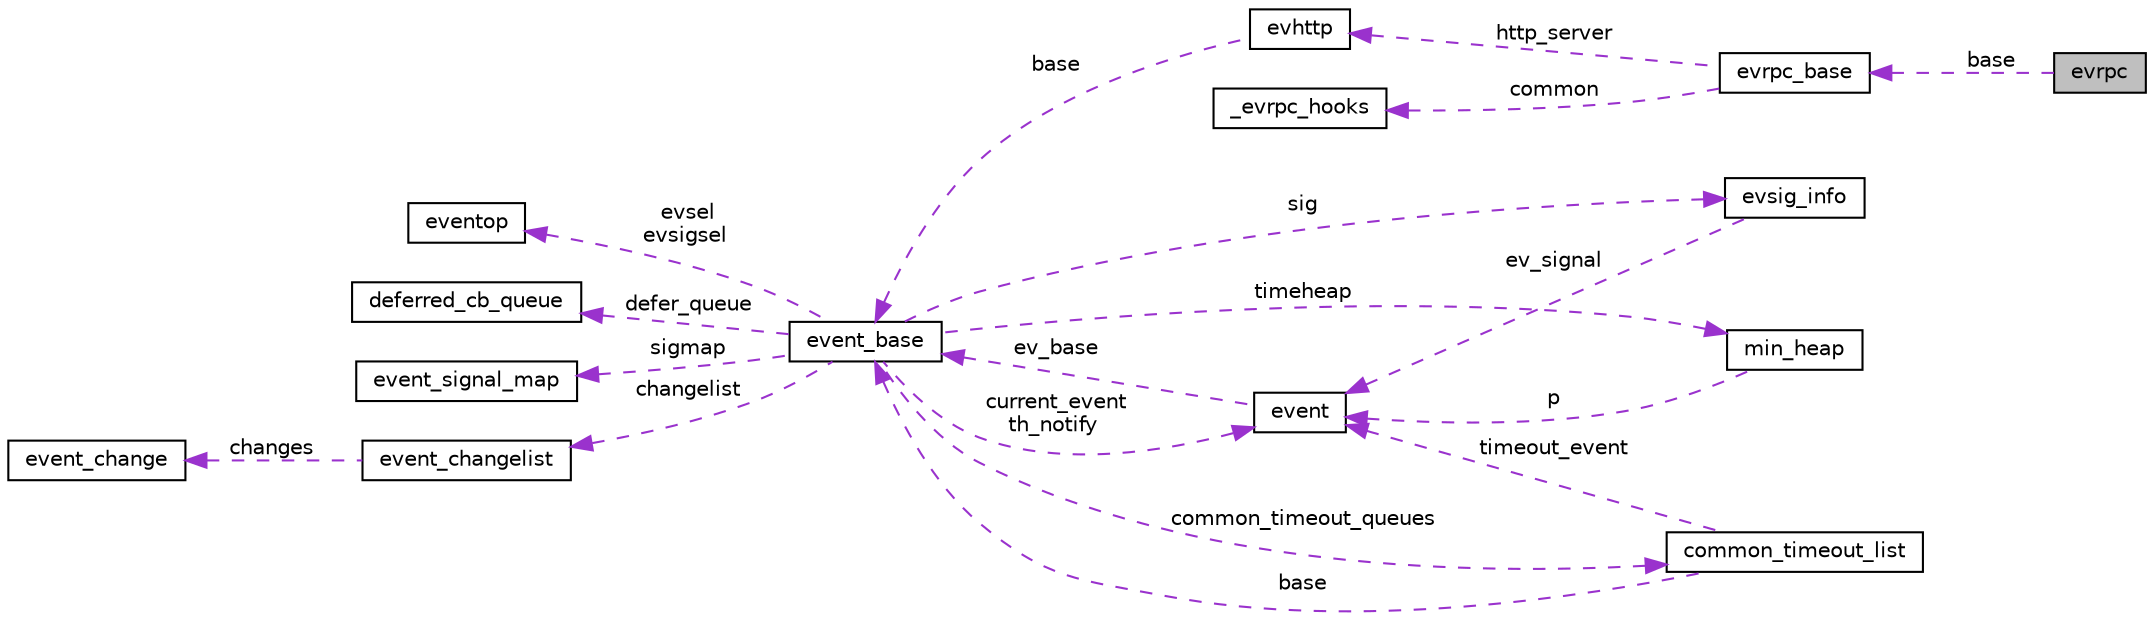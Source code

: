 digraph G
{
  edge [fontname="Helvetica",fontsize="10",labelfontname="Helvetica",labelfontsize="10"];
  node [fontname="Helvetica",fontsize="10",shape=record];
  rankdir="LR";
  Node1 [label="evrpc",height=0.2,width=0.4,color="black", fillcolor="grey75", style="filled" fontcolor="black"];
  Node2 -> Node1 [dir="back",color="darkorchid3",fontsize="10",style="dashed",label=" base" ];
  Node2 [label="evrpc_base",height=0.2,width=0.4,color="black", fillcolor="white", style="filled",URL="$structevrpc__base.html"];
  Node3 -> Node2 [dir="back",color="darkorchid3",fontsize="10",style="dashed",label=" common" ];
  Node3 [label="_evrpc_hooks",height=0.2,width=0.4,color="black", fillcolor="white", style="filled",URL="$struct__evrpc__hooks.html"];
  Node4 -> Node2 [dir="back",color="darkorchid3",fontsize="10",style="dashed",label=" http_server" ];
  Node4 [label="evhttp",height=0.2,width=0.4,color="black", fillcolor="white", style="filled",URL="$structevhttp.html"];
  Node5 -> Node4 [dir="back",color="darkorchid3",fontsize="10",style="dashed",label=" base" ];
  Node5 [label="event_base",height=0.2,width=0.4,color="black", fillcolor="white", style="filled",URL="$structevent__base.html"];
  Node6 -> Node5 [dir="back",color="darkorchid3",fontsize="10",style="dashed",label=" evsel\nevsigsel" ];
  Node6 [label="eventop",height=0.2,width=0.4,color="black", fillcolor="white", style="filled",URL="$structeventop.html"];
  Node7 -> Node5 [dir="back",color="darkorchid3",fontsize="10",style="dashed",label=" sig" ];
  Node7 [label="evsig_info",height=0.2,width=0.4,color="black", fillcolor="white", style="filled",URL="$structevsig__info.html"];
  Node8 -> Node7 [dir="back",color="darkorchid3",fontsize="10",style="dashed",label=" ev_signal" ];
  Node8 [label="event",height=0.2,width=0.4,color="black", fillcolor="white", style="filled",URL="$structevent.html"];
  Node5 -> Node8 [dir="back",color="darkorchid3",fontsize="10",style="dashed",label=" ev_base" ];
  Node9 -> Node5 [dir="back",color="darkorchid3",fontsize="10",style="dashed",label=" timeheap" ];
  Node9 [label="min_heap",height=0.2,width=0.4,color="black", fillcolor="white", style="filled",URL="$structmin__heap.html"];
  Node8 -> Node9 [dir="back",color="darkorchid3",fontsize="10",style="dashed",label=" p" ];
  Node10 -> Node5 [dir="back",color="darkorchid3",fontsize="10",style="dashed",label=" defer_queue" ];
  Node10 [label="deferred_cb_queue",height=0.2,width=0.4,color="black", fillcolor="white", style="filled",URL="$structdeferred__cb__queue.html"];
  Node8 -> Node5 [dir="back",color="darkorchid3",fontsize="10",style="dashed",label=" current_event\nth_notify" ];
  Node11 -> Node5 [dir="back",color="darkorchid3",fontsize="10",style="dashed",label=" common_timeout_queues" ];
  Node11 [label="common_timeout_list",height=0.2,width=0.4,color="black", fillcolor="white", style="filled",URL="$structcommon__timeout__list.html"];
  Node8 -> Node11 [dir="back",color="darkorchid3",fontsize="10",style="dashed",label=" timeout_event" ];
  Node5 -> Node11 [dir="back",color="darkorchid3",fontsize="10",style="dashed",label=" base" ];
  Node12 -> Node5 [dir="back",color="darkorchid3",fontsize="10",style="dashed",label=" sigmap" ];
  Node12 [label="event_signal_map",height=0.2,width=0.4,color="black", fillcolor="white", style="filled",URL="$structevent__signal__map.html"];
  Node13 -> Node5 [dir="back",color="darkorchid3",fontsize="10",style="dashed",label=" changelist" ];
  Node13 [label="event_changelist",height=0.2,width=0.4,color="black", fillcolor="white", style="filled",URL="$structevent__changelist.html"];
  Node14 -> Node13 [dir="back",color="darkorchid3",fontsize="10",style="dashed",label=" changes" ];
  Node14 [label="event_change",height=0.2,width=0.4,color="black", fillcolor="white", style="filled",URL="$structevent__change.html"];
}
